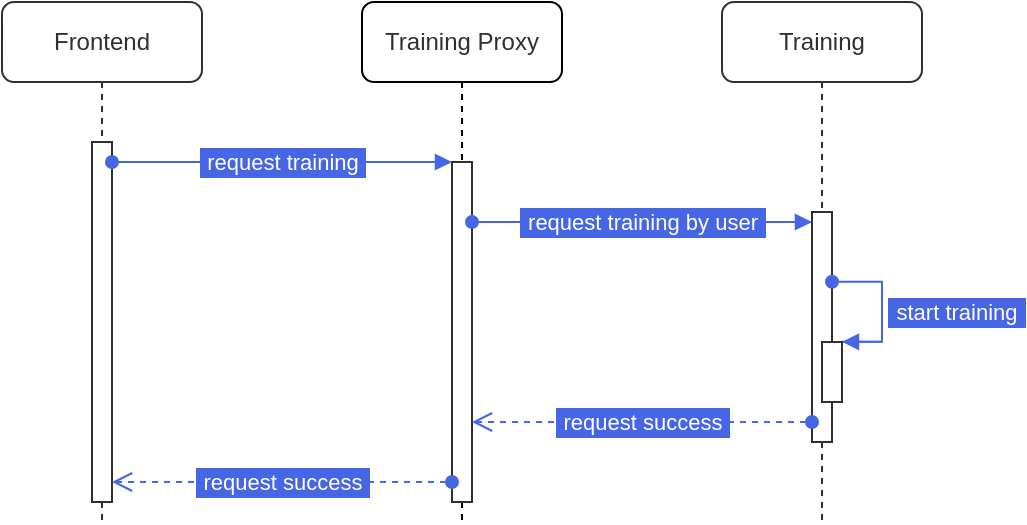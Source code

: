 <mxfile version="20.8.24" type="device"><diagram name="Page-1" id="2YBvvXClWsGukQMizWep"><mxGraphModel dx="819" dy="400" grid="1" gridSize="10" guides="1" tooltips="1" connect="1" arrows="1" fold="1" page="1" pageScale="1" pageWidth="850" pageHeight="1100" math="0" shadow="0"><root><mxCell id="0"/><mxCell id="1" parent="0"/><mxCell id="h3aVC4V7f9LBsZWfRhSA-23" value="&lt;font color=&quot;#303030&quot;&gt;Training&lt;/font&gt;" style="shape=umlLifeline;perimeter=lifelinePerimeter;whiteSpace=wrap;html=1;container=0;dropTarget=0;collapsible=0;recursiveResize=0;outlineConnect=0;portConstraint=eastwest;newEdgeStyle={&quot;edgeStyle&quot;:&quot;elbowEdgeStyle&quot;,&quot;elbow&quot;:&quot;vertical&quot;,&quot;curved&quot;:0,&quot;rounded&quot;:0};strokeColor=#303030;rounded=1;" parent="1" vertex="1"><mxGeometry x="400" y="40" width="100" height="260" as="geometry"/></mxCell><mxCell id="h3aVC4V7f9LBsZWfRhSA-28" value="" style="html=1;points=[];perimeter=orthogonalPerimeter;outlineConnect=0;targetShapes=umlLifeline;portConstraint=eastwest;newEdgeStyle={&quot;edgeStyle&quot;:&quot;elbowEdgeStyle&quot;,&quot;elbow&quot;:&quot;vertical&quot;,&quot;curved&quot;:0,&quot;rounded&quot;:0};strokeColor=#303030;" parent="1" vertex="1"><mxGeometry x="445" y="145" width="10" height="115" as="geometry"/></mxCell><mxCell id="aM9ryv3xv72pqoxQDRHE-1" value="&lt;font color=&quot;#303030&quot;&gt;Frontend&lt;/font&gt;" style="shape=umlLifeline;perimeter=lifelinePerimeter;whiteSpace=wrap;html=1;container=0;dropTarget=0;collapsible=0;recursiveResize=0;outlineConnect=0;portConstraint=eastwest;newEdgeStyle={&quot;edgeStyle&quot;:&quot;elbowEdgeStyle&quot;,&quot;elbow&quot;:&quot;vertical&quot;,&quot;curved&quot;:0,&quot;rounded&quot;:0};strokeColor=#303030;rounded=1;" parent="1" vertex="1"><mxGeometry x="40" y="40" width="100" height="260" as="geometry"/></mxCell><mxCell id="aM9ryv3xv72pqoxQDRHE-5" value="&lt;font color=&quot;#303030&quot;&gt;Training Proxy&lt;/font&gt;" style="shape=umlLifeline;perimeter=lifelinePerimeter;whiteSpace=wrap;html=1;container=0;dropTarget=0;collapsible=0;recursiveResize=0;outlineConnect=0;portConstraint=eastwest;newEdgeStyle={&quot;edgeStyle&quot;:&quot;elbowEdgeStyle&quot;,&quot;elbow&quot;:&quot;vertical&quot;,&quot;curved&quot;:0,&quot;rounded&quot;:0};strokeColor=default;labelBorderColor=none;labelBackgroundColor=none;perimeterSpacing=0;rounded=1;" parent="1" vertex="1"><mxGeometry x="220" y="40" width="100" height="260" as="geometry"/></mxCell><mxCell id="h3aVC4V7f9LBsZWfRhSA-11" value="callback" style="html=1;verticalAlign=bottom;endArrow=block;edgeStyle=elbowEdgeStyle;elbow=vertical;curved=0;rounded=0;" parent="1" edge="1"><mxGeometry relative="1" as="geometry"><mxPoint x="445.0" y="160" as="sourcePoint"/><Array as="points"><mxPoint x="370" y="160"/></Array></mxGeometry></mxCell><mxCell id="h3aVC4V7f9LBsZWfRhSA-12" value="return" style="html=1;verticalAlign=bottom;endArrow=open;dashed=1;endSize=8;edgeStyle=elbowEdgeStyle;elbow=vertical;curved=0;rounded=0;" parent="1" edge="1"><mxGeometry relative="1" as="geometry"><mxPoint x="445.0" y="230" as="targetPoint"/><Array as="points"><mxPoint x="360" y="230"/></Array></mxGeometry></mxCell><mxCell id="h3aVC4V7f9LBsZWfRhSA-59" value="" style="html=1;points=[];perimeter=orthogonalPerimeter;outlineConnect=0;targetShapes=umlLifeline;portConstraint=eastwest;newEdgeStyle={&quot;edgeStyle&quot;:&quot;elbowEdgeStyle&quot;,&quot;elbow&quot;:&quot;vertical&quot;,&quot;curved&quot;:0,&quot;rounded&quot;:0};strokeColor=#303030;" parent="1" vertex="1"><mxGeometry x="265" y="120" width="10" height="170" as="geometry"/></mxCell><mxCell id="h3aVC4V7f9LBsZWfRhSA-60" value="&amp;nbsp;request training by user&amp;nbsp;" style="verticalAlign=bottom;endArrow=block;edgeStyle=elbowEdgeStyle;elbow=vertical;rounded=0;strokeColor=#4666E5;labelBackgroundColor=#4666E5;fontColor=#FFFFFF;spacingTop=0;spacingLeft=0;spacingBottom=0;spacingRight=0;labelBorderColor=#4666E5;html=1;fontFamily=Helvetica;shadow=0;startArrow=oval;startFill=1;" parent="1" source="h3aVC4V7f9LBsZWfRhSA-59" target="h3aVC4V7f9LBsZWfRhSA-28" edge="1"><mxGeometry y="-10" relative="1" as="geometry"><mxPoint x="280" y="140" as="sourcePoint"/><Array as="points"><mxPoint x="390" y="150"/><mxPoint x="365" y="140"/></Array><mxPoint x="450" y="140" as="targetPoint"/><mxPoint as="offset"/></mxGeometry></mxCell><mxCell id="aM9ryv3xv72pqoxQDRHE-2" value="" style="html=1;points=[];perimeter=orthogonalPerimeter;outlineConnect=0;targetShapes=umlLifeline;portConstraint=eastwest;newEdgeStyle={&quot;edgeStyle&quot;:&quot;elbowEdgeStyle&quot;,&quot;elbow&quot;:&quot;vertical&quot;,&quot;curved&quot;:0,&quot;rounded&quot;:0};strokeColor=#303030;" parent="1" vertex="1"><mxGeometry x="85" y="110" width="10" height="180" as="geometry"/></mxCell><mxCell id="h3aVC4V7f9LBsZWfRhSA-64" value="&amp;nbsp;request success&amp;nbsp;" style="html=1;verticalAlign=bottom;endArrow=open;dashed=1;endSize=8;edgeStyle=elbowEdgeStyle;elbow=vertical;curved=0;rounded=0;labelBorderColor=#4666E5;fontColor=#FFFFFF;labelBackgroundColor=#4666E5;strokeColor=#4666E5;startArrow=oval;startFill=1;" parent="1" source="h3aVC4V7f9LBsZWfRhSA-59" target="aM9ryv3xv72pqoxQDRHE-2" edge="1"><mxGeometry y="10" relative="1" as="geometry"><mxPoint x="250" y="209.96" as="targetPoint"/><Array as="points"><mxPoint x="240" y="280"/><mxPoint x="230" y="270"/><mxPoint x="260" y="210"/></Array><mxPoint x="420" y="210" as="sourcePoint"/><mxPoint as="offset"/></mxGeometry></mxCell><mxCell id="aM9ryv3xv72pqoxQDRHE-7" value="&amp;nbsp;request training&amp;nbsp;" style="verticalAlign=bottom;endArrow=block;edgeStyle=elbowEdgeStyle;elbow=vertical;curved=0;rounded=0;strokeColor=#4666E5;labelBackgroundColor=#4666E5;fontColor=#FFFFFF;spacingTop=0;spacingLeft=0;spacingBottom=0;spacingRight=0;labelBorderColor=#4666E5;html=1;fontFamily=Helvetica;shadow=0;startArrow=oval;startFill=1;" parent="1" source="aM9ryv3xv72pqoxQDRHE-2" edge="1"><mxGeometry y="-10" relative="1" as="geometry"><mxPoint x="195" y="130" as="sourcePoint"/><Array as="points"><mxPoint x="180" y="120"/></Array><mxPoint x="265" y="120" as="targetPoint"/><mxPoint as="offset"/></mxGeometry></mxCell><mxCell id="h3aVC4V7f9LBsZWfRhSA-61" value="&amp;nbsp;request success&amp;nbsp;" style="html=1;verticalAlign=bottom;endArrow=open;dashed=1;endSize=8;edgeStyle=elbowEdgeStyle;elbow=vertical;curved=0;rounded=0;labelBorderColor=#4666E5;fontColor=#FFFFFF;labelBackgroundColor=#4666E5;strokeColor=#4666E5;startArrow=oval;startFill=1;" parent="1" source="h3aVC4V7f9LBsZWfRhSA-28" target="h3aVC4V7f9LBsZWfRhSA-59" edge="1"><mxGeometry y="10" relative="1" as="geometry"><mxPoint x="480" y="160" as="targetPoint"/><Array as="points"><mxPoint x="410" y="250"/><mxPoint x="410" y="180"/><mxPoint x="575" y="160"/></Array><mxPoint x="410" y="180" as="sourcePoint"/><mxPoint as="offset"/></mxGeometry></mxCell><mxCell id="h3aVC4V7f9LBsZWfRhSA-76" value="" style="endArrow=none;html=1;rounded=0;shadow=0;labelBackgroundColor=#4666E5;labelBorderColor=#4666E5;strokeColor=#4666E5;fontFamily=Helvetica;fontSize=11;fontColor=#FFFFFF;startArrow=none;startFill=0;" parent="1" edge="1"><mxGeometry width="50" height="50" relative="1" as="geometry"><mxPoint x="480" y="179.89" as="sourcePoint"/><mxPoint x="460" y="209.89" as="targetPoint"/><Array as="points"><mxPoint x="480" y="209.89"/></Array></mxGeometry></mxCell><mxCell id="h3aVC4V7f9LBsZWfRhSA-69" value="&amp;nbsp;start training&amp;nbsp;" style="verticalAlign=bottom;endArrow=block;edgeStyle=elbowEdgeStyle;elbow=vertical;curved=0;rounded=0;strokeColor=#4666E5;labelBackgroundColor=#4666E5;fontColor=#FFFFFF;spacingTop=0;spacingLeft=0;spacingBottom=0;spacingRight=0;labelBorderColor=#4666E5;html=1;fontFamily=Helvetica;shadow=0;startArrow=none;startFill=0;" parent="1" edge="1"><mxGeometry x="-1" y="-37" relative="1" as="geometry"><mxPoint x="480" y="209.89" as="sourcePoint"/><Array as="points"><mxPoint x="474.9" y="209.89"/><mxPoint x="474.9" y="239.89"/><mxPoint x="674.9" y="239.89"/><mxPoint x="524.9" y="179.89"/><mxPoint x="554.9" y="109.89"/></Array><mxPoint x="460" y="210" as="targetPoint"/><mxPoint x="37" y="32" as="offset"/></mxGeometry></mxCell><mxCell id="h3aVC4V7f9LBsZWfRhSA-73" value="" style="endArrow=none;html=1;rounded=0;shadow=0;labelBackgroundColor=#4666E5;labelBorderColor=#4666E5;strokeColor=#4666E5;fontFamily=Helvetica;fontSize=11;fontColor=#FFFFFF;startArrow=oval;startFill=1;" parent="1" edge="1"><mxGeometry width="50" height="50" relative="1" as="geometry"><mxPoint x="455" y="179.89" as="sourcePoint"/><mxPoint x="480" y="209.89" as="targetPoint"/><Array as="points"><mxPoint x="480" y="179.89"/></Array></mxGeometry></mxCell><mxCell id="h3aVC4V7f9LBsZWfRhSA-78" value="" style="html=1;points=[];perimeter=orthogonalPerimeter;outlineConnect=0;targetShapes=umlLifeline;portConstraint=eastwest;newEdgeStyle={&quot;edgeStyle&quot;:&quot;elbowEdgeStyle&quot;,&quot;elbow&quot;:&quot;vertical&quot;,&quot;curved&quot;:0,&quot;rounded&quot;:0};strokeColor=#303030;" parent="1" vertex="1"><mxGeometry x="450" y="210" width="10" height="30" as="geometry"/></mxCell></root></mxGraphModel></diagram></mxfile>